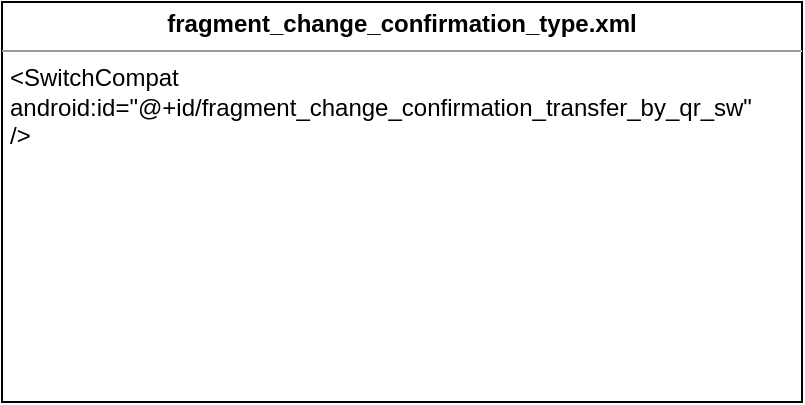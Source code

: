 <mxfile version="16.0.0" type="github">
  <diagram id="rl7NRQa01BBlxzyK_3gA" name="Page-1">
    <mxGraphModel dx="813" dy="441" grid="1" gridSize="10" guides="1" tooltips="1" connect="1" arrows="1" fold="1" page="1" pageScale="1" pageWidth="850" pageHeight="1100" math="0" shadow="0">
      <root>
        <mxCell id="0" />
        <mxCell id="1" parent="0" />
        <mxCell id="65-vsQtpEmw0uSy0gU8R-1" value="&lt;p style=&quot;margin: 0px ; margin-top: 4px ; text-align: center&quot;&gt;&lt;b&gt;fragment_change_confirmation_type.xml&lt;/b&gt;&lt;/p&gt;&lt;hr size=&quot;1&quot;&gt;&lt;p style=&quot;margin: 0px ; margin-left: 4px&quot;&gt;&amp;lt;SwitchCompat&lt;/p&gt;&lt;p style=&quot;margin: 0px ; margin-left: 4px&quot;&gt;android:id=&quot;@+id/fragment_change_confirmation_transfer_by_qr_sw&quot;&lt;br&gt;&lt;/p&gt;&lt;p style=&quot;margin: 0px ; margin-left: 4px&quot;&gt;/&amp;gt;&lt;br&gt;&lt;/p&gt;" style="verticalAlign=top;align=left;overflow=fill;fontSize=12;fontFamily=Helvetica;html=1;" vertex="1" parent="1">
          <mxGeometry x="80" y="80" width="400" height="200" as="geometry" />
        </mxCell>
      </root>
    </mxGraphModel>
  </diagram>
</mxfile>
